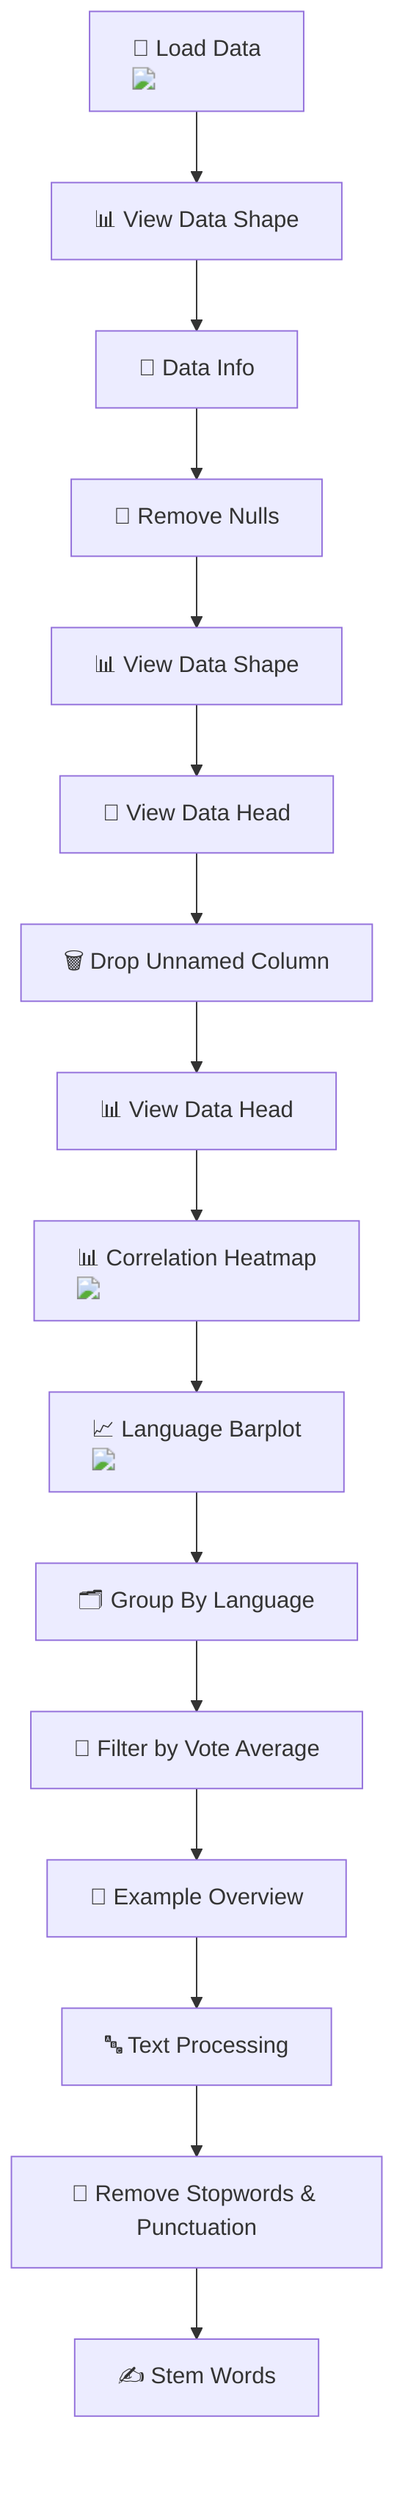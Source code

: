 flowchart TD
    A["📁 Load Data <img src='file.svg'/>"] --> B["📊 View Data Shape"]
    B --> C["📑 Data Info"]
    C --> D["🔄 Remove Nulls"]
    D --> E["📊 View Data Shape"]
    E --> F["📄 View Data Head"]
    F --> G["🗑️ Drop Unnamed Column"]
    G --> H["📊 View Data Head"]
    H --> I["📊 Correlation Heatmap <img src='dummy_plots/heatmap_template.svg'/>"]
    I --> J["📈 Language Barplot <img src='dummy_plots/barplot_template.svg'/>"]
    J --> K["🗂️ Group By Language"]
    K --> L["🔎 Filter by Vote Average"]
    L --> M["📜 Example Overview"]
    M --> N["🔤 Text Processing"]
    N --> O["💬 Remove Stopwords & Punctuation"]
    O --> P["✍️ Stem Words"]